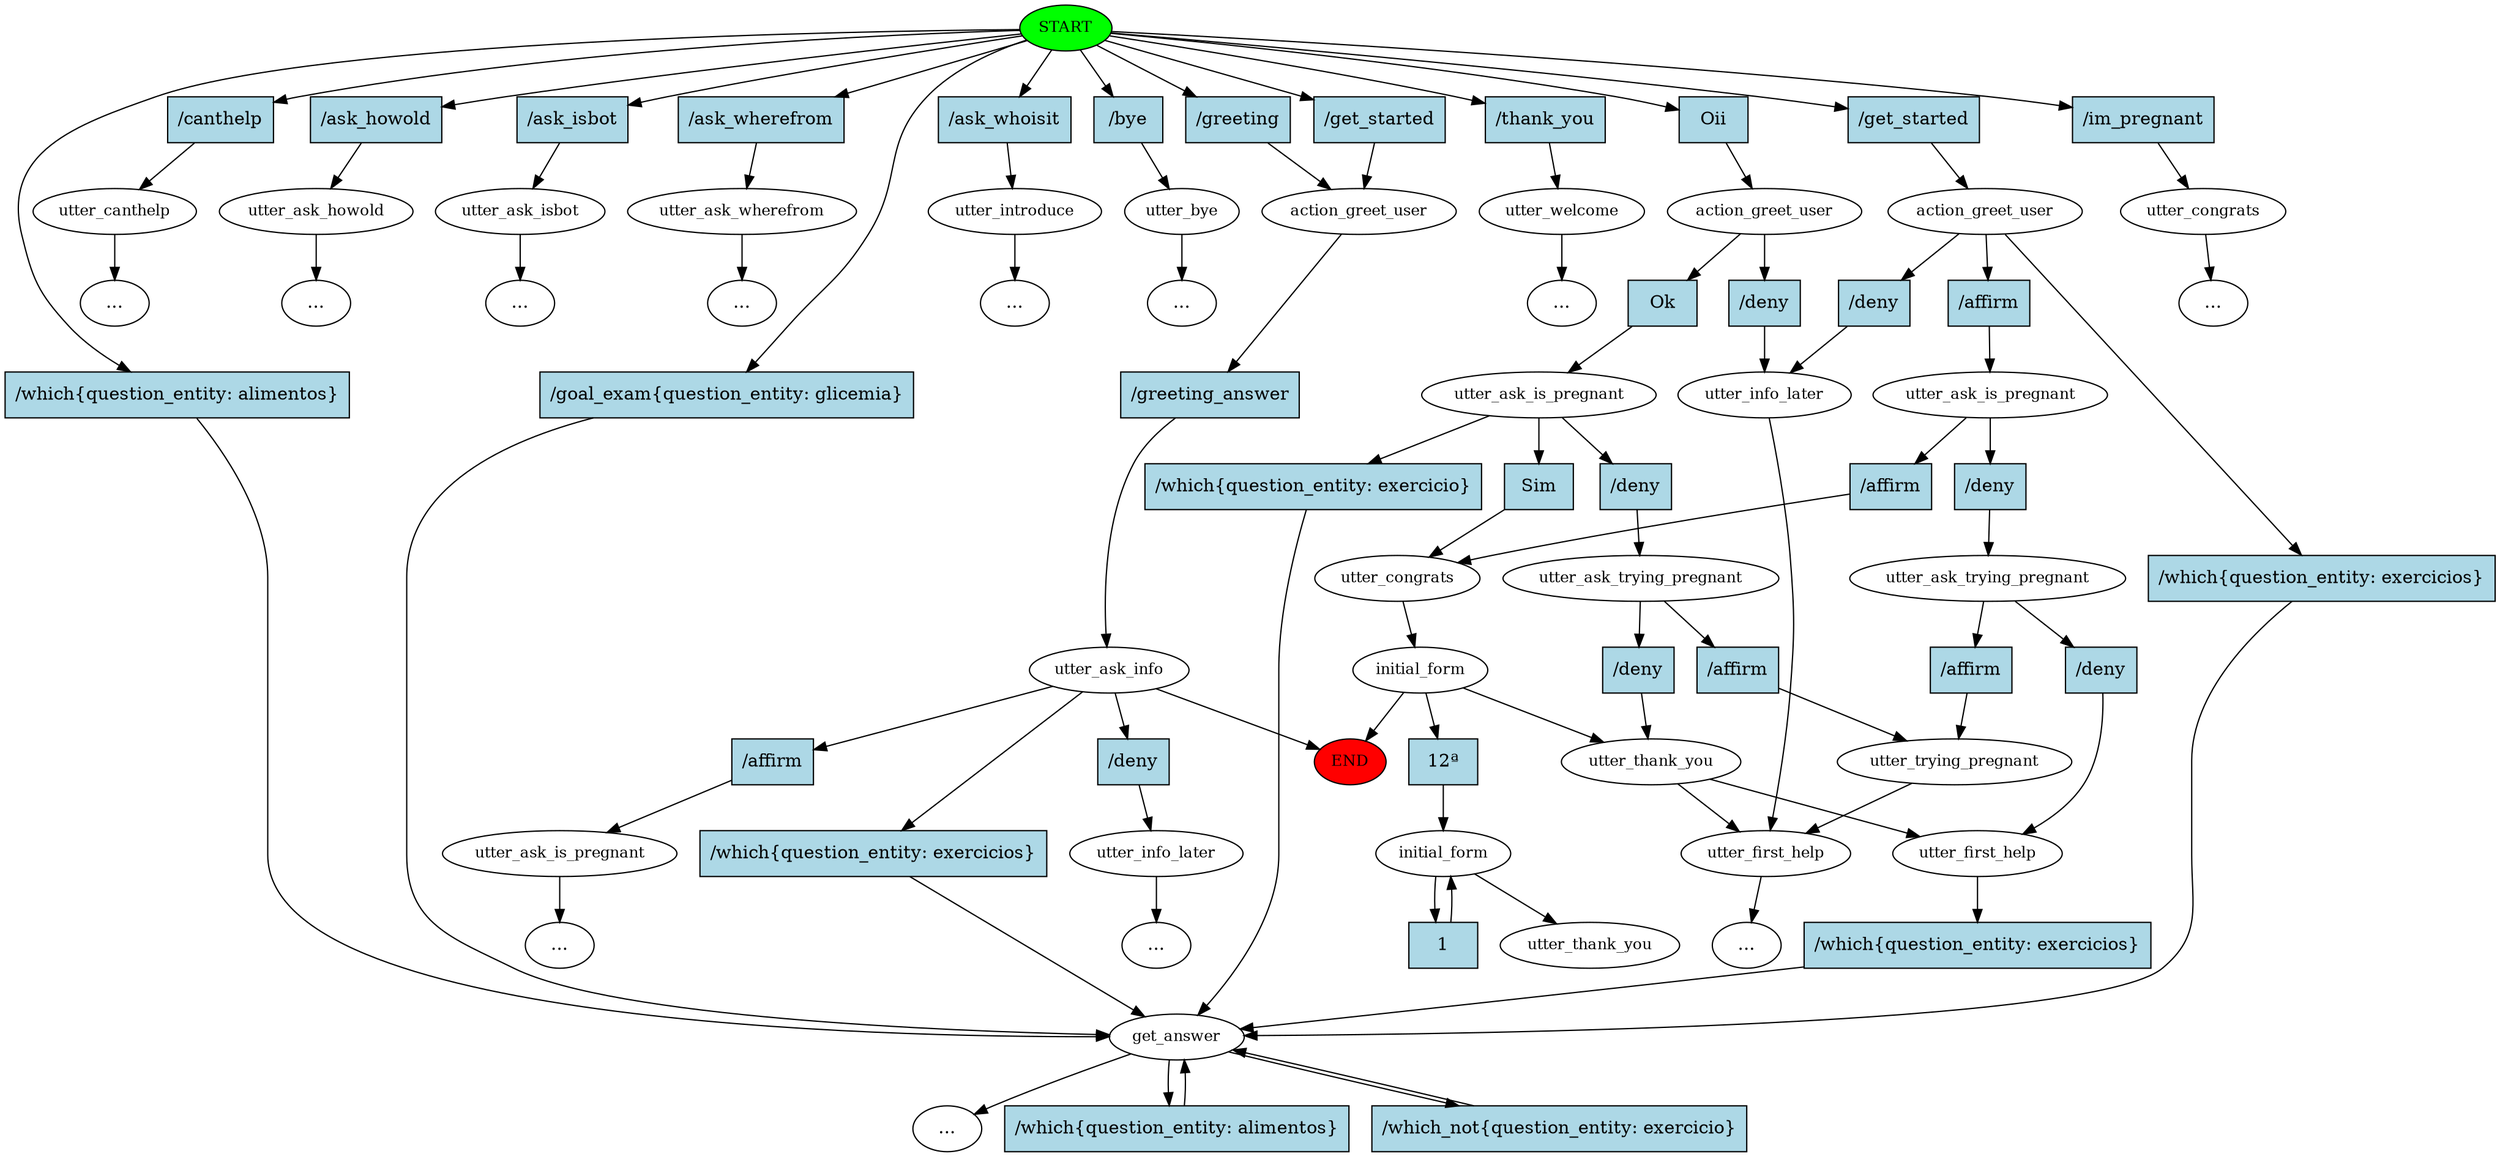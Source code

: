 digraph  {
0 [class="start active", fillcolor=green, fontsize=12, label=START, style=filled];
"-1" [class=end, fillcolor=red, fontsize=12, label=END, style=filled];
1 [class="", fontsize=12, label=action_greet_user];
2 [class="", fontsize=12, label=utter_ask_info];
3 [class="", fontsize=12, label=utter_ask_is_pregnant];
9 [class="", fontsize=12, label=utter_info_later];
"-5" [class=ellipsis, label="..."];
10 [class="", fontsize=12, label=utter_canthelp];
"-6" [class=ellipsis, label="..."];
11 [class="", fontsize=12, label=utter_ask_howold];
"-8" [class=ellipsis, label="..."];
13 [class="", fontsize=12, label=utter_ask_isbot];
"-9" [class=ellipsis, label="..."];
14 [class="", fontsize=12, label=utter_ask_wherefrom];
"-12" [class=ellipsis, label="..."];
17 [class="", fontsize=12, label=action_greet_user];
18 [class="", fontsize=12, label=utter_ask_is_pregnant];
19 [class=active, fontsize=12, label=utter_congrats];
20 [class=active, fontsize=12, label=initial_form];
21 [class="", fontsize=12, label=utter_thank_you];
22 [class="", fontsize=12, label=utter_first_help];
23 [class="", fontsize=12, label=get_answer];
24 [class="", fontsize=12, label=utter_introduce];
"-16" [class=ellipsis, label="..."];
31 [class="", fontsize=12, label=utter_bye];
"-17" [class=ellipsis, label="..."];
32 [class="", fontsize=12, label=utter_welcome];
"-18" [class=ellipsis, label="..."];
42 [class="", fontsize=12, label=utter_ask_trying_pregnant];
43 [class="", fontsize=12, label=utter_trying_pregnant];
44 [class="", fontsize=12, label=utter_first_help];
45 [class=active, fontsize=12, label=action_greet_user];
46 [class=active, fontsize=12, label=utter_ask_is_pregnant];
52 [class="", fontsize=12, label=utter_congrats];
"-26" [class=ellipsis, label="..."];
63 [class="", fontsize=12, label=utter_info_later];
"-29" [class=ellipsis, label="..."];
74 [class="", fontsize=12, label=utter_ask_trying_pregnant];
"-32" [class=ellipsis, label="..."];
"-33" [class=ellipsis, label="..."];
92 [class=active, fontsize=12, label=initial_form];
97 [class="dashed active", fontsize=12, label=utter_thank_you];
98 [class=intent, fillcolor=lightblue, label="/greeting", shape=rect, style=filled];
99 [class=intent, fillcolor=lightblue, label="/get_started", shape=rect, style=filled];
100 [class=intent, fillcolor=lightblue, label="/canthelp", shape=rect, style=filled];
101 [class=intent, fillcolor=lightblue, label="/ask_howold", shape=rect, style=filled];
102 [class=intent, fillcolor=lightblue, label="/ask_isbot", shape=rect, style=filled];
103 [class=intent, fillcolor=lightblue, label="/ask_wherefrom", shape=rect, style=filled];
104 [class=intent, fillcolor=lightblue, label="/get_started", shape=rect, style=filled];
105 [class=intent, fillcolor=lightblue, label="/ask_whoisit", shape=rect, style=filled];
106 [class=intent, fillcolor=lightblue, label="/bye", shape=rect, style=filled];
107 [class=intent, fillcolor=lightblue, label="/thank_you", shape=rect, style=filled];
108 [class="intent active", fillcolor=lightblue, label=Oii, shape=rect, style=filled];
109 [class=intent, fillcolor=lightblue, label="/im_pregnant", shape=rect, style=filled];
110 [class=intent, fillcolor=lightblue, label="/which{question_entity: alimentos}", shape=rect, style=filled];
111 [class=intent, fillcolor=lightblue, label="/goal_exam{question_entity: glicemia}", shape=rect, style=filled];
112 [class=intent, fillcolor=lightblue, label="/greeting_answer", shape=rect, style=filled];
113 [class=intent, fillcolor=lightblue, label="/affirm", shape=rect, style=filled];
114 [class=intent, fillcolor=lightblue, label="/deny", shape=rect, style=filled];
115 [class=intent, fillcolor=lightblue, label="/which{question_entity: exercicios}", shape=rect, style=filled];
116 [class=intent, fillcolor=lightblue, label="/affirm", shape=rect, style=filled];
117 [class=intent, fillcolor=lightblue, label="/deny", shape=rect, style=filled];
118 [class=intent, fillcolor=lightblue, label="/which{question_entity: exercicios}", shape=rect, style=filled];
119 [class=intent, fillcolor=lightblue, label="/affirm", shape=rect, style=filled];
120 [class=intent, fillcolor=lightblue, label="/deny", shape=rect, style=filled];
121 [class="intent active", fillcolor=lightblue, label="12ª", shape=rect, style=filled];
122 [class=intent, fillcolor=lightblue, label="/which{question_entity: exercicios}", shape=rect, style=filled];
123 [class=intent, fillcolor=lightblue, label="/which{question_entity: alimentos}", shape=rect, style=filled];
124 [class=intent, fillcolor=lightblue, label="/which_not{question_entity: exercicio}", shape=rect, style=filled];
125 [class=intent, fillcolor=lightblue, label="/affirm", shape=rect, style=filled];
126 [class=intent, fillcolor=lightblue, label="/deny", shape=rect, style=filled];
127 [class="intent active", fillcolor=lightblue, label=Ok, shape=rect, style=filled];
128 [class=intent, fillcolor=lightblue, label="/deny", shape=rect, style=filled];
129 [class="intent active", fillcolor=lightblue, label=Sim, shape=rect, style=filled];
130 [class=intent, fillcolor=lightblue, label="/deny", shape=rect, style=filled];
131 [class=intent, fillcolor=lightblue, label="/which{question_entity: exercicio}", shape=rect, style=filled];
132 [class=intent, fillcolor=lightblue, label="/affirm", shape=rect, style=filled];
133 [class=intent, fillcolor=lightblue, label="/deny", shape=rect, style=filled];
134 [class="intent active", fillcolor=lightblue, label=1, shape=rect, style=filled];
0 -> 98  [class="", key=0];
0 -> 99  [class="", key=0];
0 -> 100  [class="", key=0];
0 -> 101  [class="", key=0];
0 -> 102  [class="", key=0];
0 -> 103  [class="", key=0];
0 -> 104  [class="", key=0];
0 -> 105  [class="", key=0];
0 -> 106  [class="", key=0];
0 -> 107  [class="", key=0];
0 -> 108  [class=active, key=0];
0 -> 109  [class="", key=0];
0 -> 110  [class="", key=0];
0 -> 111  [class="", key=0];
1 -> 112  [class="", key=0];
2 -> "-1"  [class="", key=NONE, label=""];
2 -> 113  [class="", key=0];
2 -> 114  [class="", key=0];
2 -> 115  [class="", key=0];
3 -> "-33"  [class="", key=NONE, label=""];
9 -> "-5"  [class="", key=NONE, label=""];
10 -> "-6"  [class="", key=NONE, label=""];
11 -> "-8"  [class="", key=NONE, label=""];
13 -> "-9"  [class="", key=NONE, label=""];
14 -> "-12"  [class="", key=NONE, label=""];
17 -> 116  [class="", key=0];
17 -> 117  [class="", key=0];
17 -> 118  [class="", key=0];
18 -> 119  [class="", key=0];
18 -> 120  [class="", key=0];
19 -> 20  [class=active, key=NONE, label=""];
20 -> 21  [class="", key=NONE, label=""];
20 -> "-1"  [class="", key=NONE, label=""];
20 -> 121  [class=active, key=0];
21 -> 22  [class="", key=NONE, label=""];
21 -> 44  [class="", key=NONE, label=""];
22 -> 122  [class="", key=0];
23 -> "-29"  [class="", key=NONE, label=""];
23 -> 123  [class="", key=0];
23 -> 124  [class="", key=0];
24 -> "-16"  [class="", key=NONE, label=""];
31 -> "-17"  [class="", key=NONE, label=""];
32 -> "-18"  [class="", key=NONE, label=""];
42 -> 125  [class="", key=0];
42 -> 126  [class="", key=0];
43 -> 44  [class="", key=NONE, label=""];
44 -> "-32"  [class="", key=NONE, label=""];
45 -> 127  [class=active, key=0];
45 -> 128  [class="", key=0];
46 -> 129  [class=active, key=0];
46 -> 130  [class="", key=0];
46 -> 131  [class="", key=0];
52 -> "-26"  [class="", key=NONE, label=""];
63 -> 44  [class="", key=NONE, label=""];
74 -> 132  [class="", key=0];
74 -> 133  [class="", key=0];
92 -> 97  [class=active, key=NONE, label=""];
92 -> 134  [class=active, key=0];
98 -> 1  [class="", key=0];
99 -> 1  [class="", key=0];
100 -> 10  [class="", key=0];
101 -> 11  [class="", key=0];
102 -> 13  [class="", key=0];
103 -> 14  [class="", key=0];
104 -> 17  [class="", key=0];
105 -> 24  [class="", key=0];
106 -> 31  [class="", key=0];
107 -> 32  [class="", key=0];
108 -> 45  [class=active, key=0];
109 -> 52  [class="", key=0];
110 -> 23  [class="", key=0];
111 -> 23  [class="", key=0];
112 -> 2  [class="", key=0];
113 -> 3  [class="", key=0];
114 -> 9  [class="", key=0];
115 -> 23  [class="", key=0];
116 -> 18  [class="", key=0];
117 -> 63  [class="", key=0];
118 -> 23  [class="", key=0];
119 -> 19  [class="", key=0];
120 -> 42  [class="", key=0];
121 -> 92  [class=active, key=0];
122 -> 23  [class="", key=0];
123 -> 23  [class="", key=0];
124 -> 23  [class="", key=0];
125 -> 43  [class="", key=0];
126 -> 22  [class="", key=0];
127 -> 46  [class=active, key=0];
128 -> 63  [class="", key=0];
129 -> 19  [class=active, key=0];
130 -> 74  [class="", key=0];
131 -> 23  [class="", key=0];
132 -> 43  [class="", key=0];
133 -> 21  [class="", key=0];
134 -> 92  [class=active, key=0];
}
